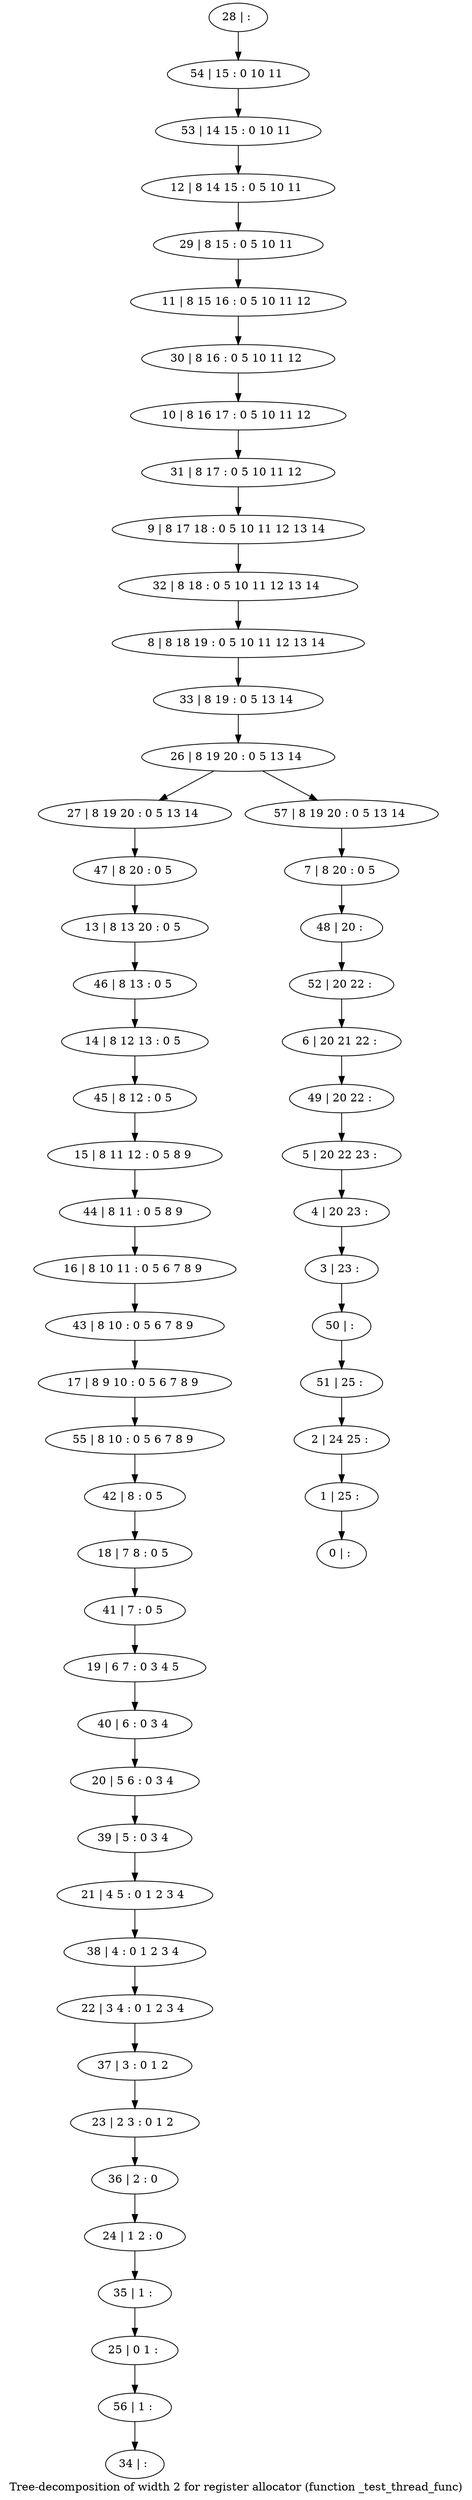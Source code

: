 digraph G {
graph [label="Tree-decomposition of width 2 for register allocator (function _test_thread_func)"]
0[label="0 | : "];
1[label="1 | 25 : "];
2[label="2 | 24 25 : "];
3[label="3 | 23 : "];
4[label="4 | 20 23 : "];
5[label="5 | 20 22 23 : "];
6[label="6 | 20 21 22 : "];
7[label="7 | 8 20 : 0 5 "];
8[label="8 | 8 18 19 : 0 5 10 11 12 13 14 "];
9[label="9 | 8 17 18 : 0 5 10 11 12 13 14 "];
10[label="10 | 8 16 17 : 0 5 10 11 12 "];
11[label="11 | 8 15 16 : 0 5 10 11 12 "];
12[label="12 | 8 14 15 : 0 5 10 11 "];
13[label="13 | 8 13 20 : 0 5 "];
14[label="14 | 8 12 13 : 0 5 "];
15[label="15 | 8 11 12 : 0 5 8 9 "];
16[label="16 | 8 10 11 : 0 5 6 7 8 9 "];
17[label="17 | 8 9 10 : 0 5 6 7 8 9 "];
18[label="18 | 7 8 : 0 5 "];
19[label="19 | 6 7 : 0 3 4 5 "];
20[label="20 | 5 6 : 0 3 4 "];
21[label="21 | 4 5 : 0 1 2 3 4 "];
22[label="22 | 3 4 : 0 1 2 3 4 "];
23[label="23 | 2 3 : 0 1 2 "];
24[label="24 | 1 2 : 0 "];
25[label="25 | 0 1 : "];
26[label="26 | 8 19 20 : 0 5 13 14 "];
27[label="27 | 8 19 20 : 0 5 13 14 "];
28[label="28 | : "];
29[label="29 | 8 15 : 0 5 10 11 "];
30[label="30 | 8 16 : 0 5 10 11 12 "];
31[label="31 | 8 17 : 0 5 10 11 12 "];
32[label="32 | 8 18 : 0 5 10 11 12 13 14 "];
33[label="33 | 8 19 : 0 5 13 14 "];
34[label="34 | : "];
35[label="35 | 1 : "];
36[label="36 | 2 : 0 "];
37[label="37 | 3 : 0 1 2 "];
38[label="38 | 4 : 0 1 2 3 4 "];
39[label="39 | 5 : 0 3 4 "];
40[label="40 | 6 : 0 3 4 "];
41[label="41 | 7 : 0 5 "];
42[label="42 | 8 : 0 5 "];
43[label="43 | 8 10 : 0 5 6 7 8 9 "];
44[label="44 | 8 11 : 0 5 8 9 "];
45[label="45 | 8 12 : 0 5 "];
46[label="46 | 8 13 : 0 5 "];
47[label="47 | 8 20 : 0 5 "];
48[label="48 | 20 : "];
49[label="49 | 20 22 : "];
50[label="50 | : "];
51[label="51 | 25 : "];
52[label="52 | 20 22 : "];
53[label="53 | 14 15 : 0 10 11 "];
54[label="54 | 15 : 0 10 11 "];
55[label="55 | 8 10 : 0 5 6 7 8 9 "];
56[label="56 | 1 : "];
57[label="57 | 8 19 20 : 0 5 13 14 "];
35->25 ;
24->35 ;
36->24 ;
23->36 ;
37->23 ;
22->37 ;
38->22 ;
21->38 ;
39->21 ;
20->39 ;
40->20 ;
19->40 ;
41->19 ;
18->41 ;
42->18 ;
43->17 ;
16->43 ;
44->16 ;
15->44 ;
45->15 ;
14->45 ;
46->14 ;
13->46 ;
47->13 ;
27->47 ;
55->42 ;
17->55 ;
56->34 ;
25->56 ;
28->54 ;
54->53 ;
53->12 ;
12->29 ;
29->11 ;
11->30 ;
30->10 ;
10->31 ;
31->9 ;
9->32 ;
32->8 ;
8->33 ;
33->26 ;
7->48 ;
48->52 ;
52->6 ;
6->49 ;
49->5 ;
5->4 ;
4->3 ;
3->50 ;
50->51 ;
51->2 ;
2->1 ;
1->0 ;
57->7 ;
26->27 ;
26->57 ;
}
